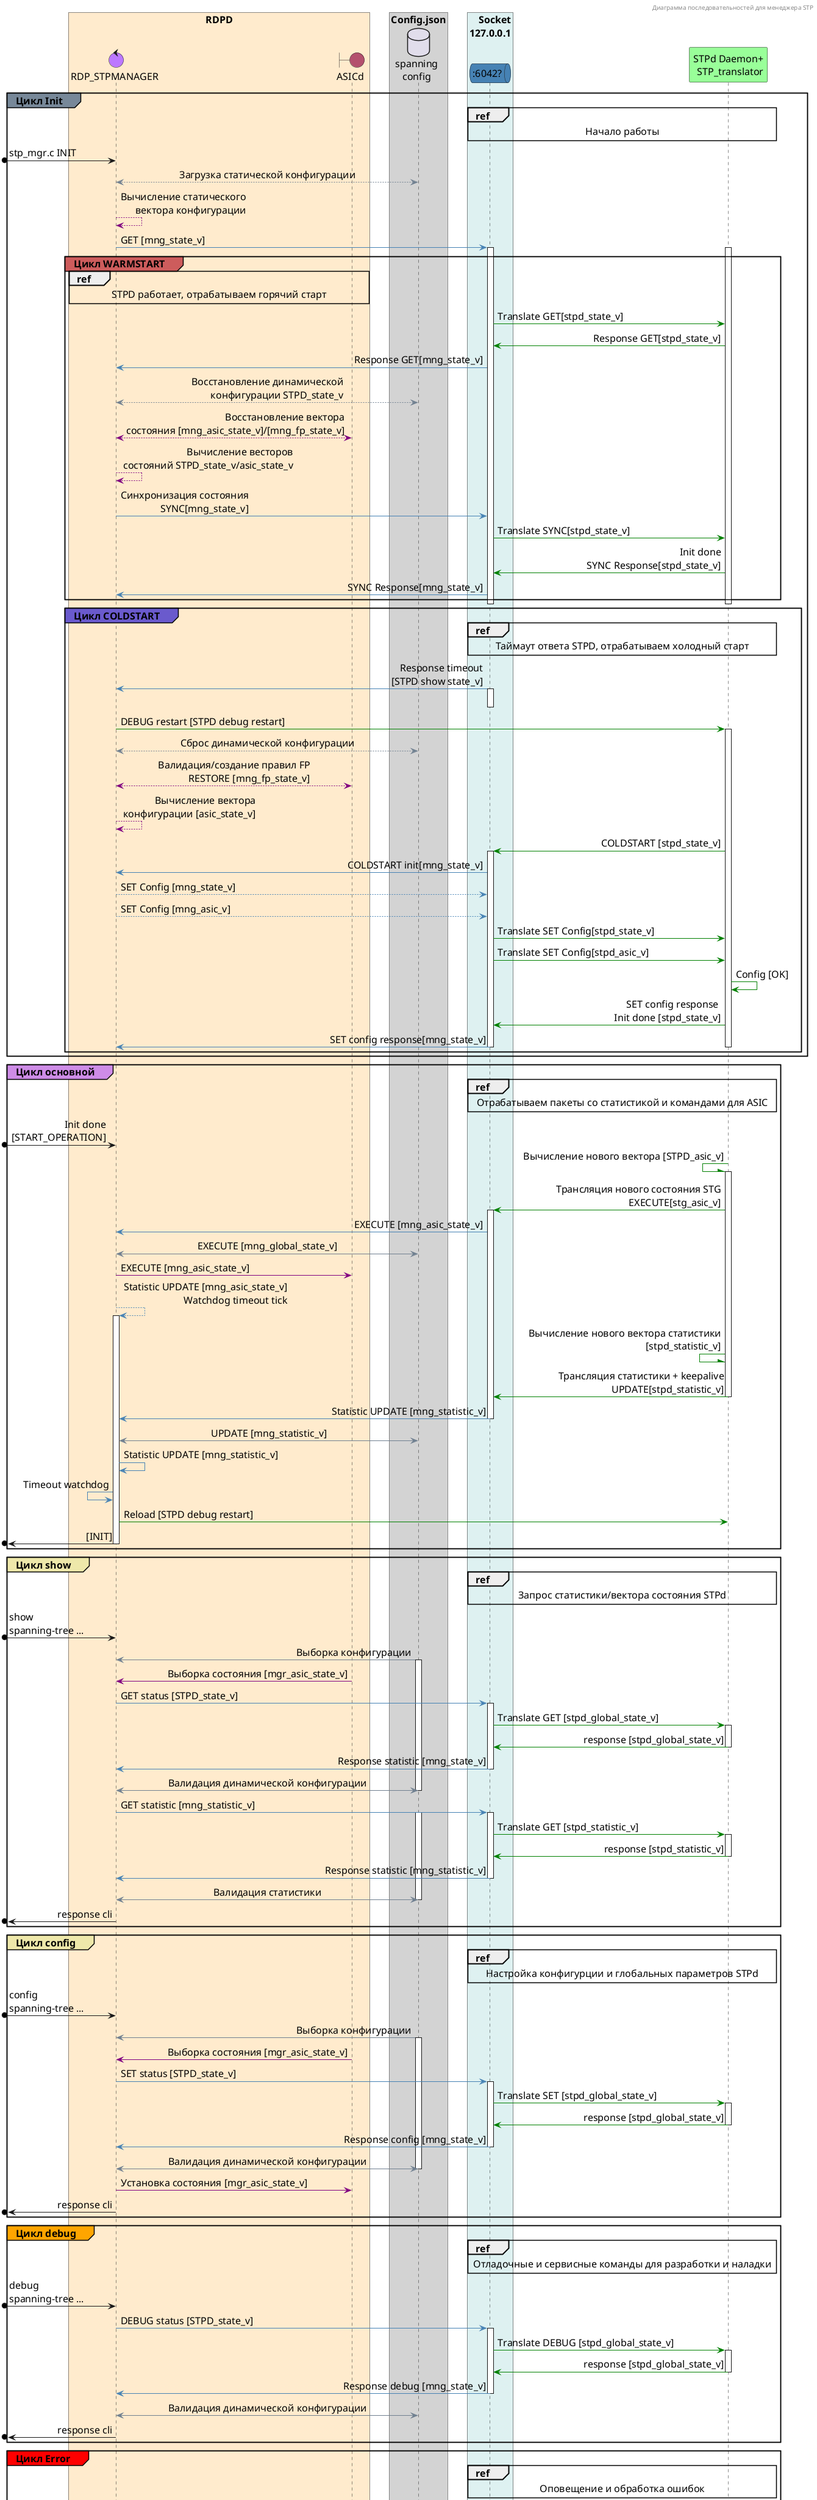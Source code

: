 @startuml

header Диаграмма последовательностей для менеджера STP
footer Page %page% of %lastpage%

skinparam shadowing<<no_shadow>> false
skinparam shadowing<<with_shadow>> true
skinparam sequenceMessageAlign direction

skinparam ParticipantPadding 12
skinparam BoxPadding 15

skinparam defaultFontSize 16
skinparam defaultFontName Papyrus


box "RDPD" #BlanchedAlmond
control "RDP_STPMANAGER" as RDPD #bc78ff
boundary "ASICd" as ASIC #b4506e
end box

box "Config.json" #LightGrey
database "spanning\nconfig" as CONFIG #e1ddeb
' collections "NETLINK_IF" as Netlink #dfa800
end box

box "  Socket\r127.0.0.1"#def1f1
queue ":6042?" as Socket #SteelBlue
' collections "NETLINK_IF" as Netlink #dfa800
end box

participant "STPd Daemon+\r STP_translator" as Daemon #99FF99


group#LightSlateGrey Цикл Init
    ref over Socket, Daemon : Начало работы
    [o-> RDPD : stp_mgr.c INIT
    RDPD <-[#SlateGrey]-> CONFIG : Загрузка статической конфигурации
    RDPD -[#purple]-> RDPD : Вычисление статического\r вектора конфигурации
    RDPD -[#SteelBlue]> Socket : GET [mng_state_v]
    activate Socket
    activate Daemon
    group#IndianRed Цикл WARMSTART
        ref over RDPD, ASIC : STPD работает, отрабатываем горячий старт
        Daemon <[#green]- Socket : Translate GET[stpd_state_v]
        Daemon -[#green]> Socket : Response GET[stpd_state_v]
        Socket -[#SteelBlue]> RDPD : Response GET[mng_state_v]
        RDPD <-[#SlateGrey]-> CONFIG : Восстановление динамической\r конфигурации STPD_state_v
        RDPD <-[#purple]-> ASIC : Восстановление вектора\r состояния [mng_asic_state_v]/[mng_fp_state_v]
        RDPD -[#purple]-> RDPD : Вычисление весторов\r состояний STPD_state_v/asic_state_v
        RDPD -[#SteelBlue]> Socket : Синхронизация состояния\r SYNC[mng_state_v]
        Daemon <[#green]- Socket : Translate SYNC[stpd_state_v]
        Daemon [#green]-> Socket : Init done\r SYNC Response[stpd_state_v]
        Socket -[#SteelBlue]> RDPD : SYNC Response[mng_state_v]
    end
    deactivate Socket
    deactivate Daemon

    group#SlateBlue Цикл COLDSTART
        ref over Socket, Daemon : Таймаут ответа STPD, отрабатываем холодный старт
        Socket -[#SteelBlue]> RDPD : Response timeout\r[STPD show state_v]
        activate Socket
        deactivate Socket
        RDPD -[#green]> Daemon : DEBUG restart [STPD debug restart]
        activate Daemon
        RDPD <-[#SlateGrey]-> CONFIG : Сброс динамической конфигурации
        RDPD <-[#purple]-> ASIC : Валидация/создание правил FP\r RESTORE [mng_fp_state_v]
        RDPD -[#purple]-> RDPD : Вычисление вектора\r конфигурации [asic_state_v]
        Daemon [#green]-> Socket : COLDSTART [stpd_state_v]
        activate Socket
        Socket -[#SteelBlue]> RDPD : COLDSTART init[mng_state_v]
        RDPD --[#SteelBlue]> Socket : SET Config [mng_state_v]
        RDPD --[#SteelBlue]> Socket : SET Config [mng_asic_v]
        Daemon <[#green]- Socket : Translate SET Config[stpd_state_v]
        Daemon <[#green]- Socket : Translate SET Config[stpd_asic_v]
        Daemon [#green]-> Daemon : Config [OK]
        Daemon [#green]-> Socket : SET config response \r Init done [stpd_state_v]
        Socket -[#SteelBlue]> RDPD : SET config response[mng_state_v]
        deactivate Socket
        deactivate Daemon
    end
    ' Netlink --[#df7000]> Daemon : Получение всех актуальных интерфейсов системы
    ' Daemon -[#purple]> RDPD : Валидация Field-Processor ASIC
    ' RDPD <-[#b4506e]> ASIC : Sync FP ASIC
end


group#ce8ce7 Цикл основной
    ref over Socket, Daemon : Отрабатываем пакеты со статистикой и командами для ASIC
    [o-> RDPD : Init done\r [START_OPERATION]
    Daemon /-[#green] Daemon : Вычисление нового вектора [STPD_asic_v]
    activate Daemon
    Daemon [#green]-> Socket : Трансляция нового состояния STG\r EXECUTE[stg_asic_v]
    activate Socket
    RDPD <-[#SteelBlue]Socket : EXECUTE [mng_asic_state_v]
    RDPD <[#SlateGrey]-> CONFIG : EXECUTE [mng_global_state_v]
    RDPD [#purple]-> ASIC : EXECUTE [mng_asic_state_v]
    RDPD --[#SteelBlue]> RDPD : Statistic UPDATE [mng_asic_state_v]\rWatchdog timeout tick
    activate RDPD
    Daemon /-[#green] Daemon : Вычисление нового вектора статистики\r [stpd_statistic_v]
    Daemon [#green]-> Socket : Трансляция статистики + keepalive\r UPDATE[stpd_statistic_v]
    deactivate Daemon
    RDPD <-[#SteelBlue]Socket : Statistic UPDATE [mng_statistic_v]
    deactivate Socket
    RDPD <[#SlateGrey]-> CONFIG : UPDATE [mng_statistic_v]

    RDPD -[#SteelBlue]> RDPD : Statistic UPDATE [mng_statistic_v]
    RDPD <-[#SteelBlue]RDPD : Timeout watchdog
    RDPD -[#green]> Daemon : Reload [STPD debug restart]

    [o<- RDPD : [INIT]
    deactivate RDPD
end


group#PaleGoldenRod Цикл show
    ref over Socket, Daemon : Запрос статистики/вектора состояния STPd
    [o-> RDPD : show\nspanning-tree ...
    RDPD <-[#SlateGrey] CONFIG : Выборка конфигурации
    activate CONFIG
    RDPD <-[#purple] ASIC : Выборка состояния [mgr_asic_state_v]
    RDPD -[#SteelBlue]> Socket : GET status [STPD_state_v]
    activate Socket
    Daemon <-[#green] Socket : Translate GET [stpd_global_state_v]
    activate Daemon
    Daemon [#green]-> Socket : response [stpd_global_state_v]
    deactivate Daemon
    RDPD <-[#SteelBlue] Socket : Response statistic [mng_state_v]
    deactivate Socket
    RDPD <[#SlateGrey]-> CONFIG : Валидация динамической конфигурации
    deactivate CONFIG

    RDPD -[#SteelBlue]> Socket : GET statistic [mng_statistic_v]
    activate CONFIG
    activate Socket
    Daemon <-[#green] Socket : Translate GET [stpd_statistic_v]
    activate Daemon
    Daemon [#green]-> Socket : response [stpd_statistic_v]
    deactivate Daemon
    RDPD <-[#SteelBlue] Socket : Response statistic [mng_statistic_v]
    deactivate Socket
    RDPD <[#SlateGrey]-> CONFIG : Валидация статистики
    deactivate CONFIG
    [o<- RDPD : response cli
end


group#PaleGoldenRod Цикл config
    ref over Socket, Daemon : Настройка конфигурции и глобальных параметров STPd
    [o-> RDPD : config\nspanning-tree ...
    RDPD <-[#SlateGrey] CONFIG : Выборка конфигурации
    activate CONFIG
    RDPD <-[#purple] ASIC : Выборка состояния [mgr_asic_state_v]
    RDPD -[#SteelBlue]> Socket : SET status [STPD_state_v]
    activate Socket
    Daemon <-[#green] Socket : Translate SET [stpd_global_state_v]
    activate Daemon
    Daemon [#green]-> Socket : response [stpd_global_state_v]
    deactivate Daemon
    RDPD <-[#SteelBlue] Socket : Response config [mng_state_v]
    deactivate Socket
    RDPD <[#SlateGrey]-> CONFIG : Валидация динамической конфигурации
    deactivate CONFIG
    RDPD [#purple]-> ASIC : Установка состояния [mgr_asic_state_v]
    [o<- RDPD : response cli
end

group#Orange Цикл debug
    ref over Socket, Daemon : Отладочные и сервисные команды для разработки и наладки
    [o-> RDPD : debug\nspanning-tree ...
    RDPD -[#SteelBlue]> Socket : DEBUG status [STPD_state_v]
    activate Socket
    Daemon <-[#green] Socket : Translate DEBUG [stpd_global_state_v]
    activate Daemon
    Daemon [#green]-> Socket : response [stpd_global_state_v]
    deactivate Daemon
    RDPD <-[#SteelBlue] Socket : Response debug [mng_state_v]
    deactivate Socket
    RDPD <[#SlateGrey]-> CONFIG : Валидация динамической конфигурации
    deactivate CONFIG
    [o<- RDPD : response cli
end


group#Red Цикл Error
    ref over Socket, Daemon : Оповещение и обработка ошибок
    activate Daemon
    Daemon /-[#green] Daemon : Регистрация ошибки\r [stpd_error_v]
    Daemon [#green]-> Socket : Трансляция состояния ошибки\r + аргументы ERROR[stpd_error_v]
    deactivate Daemon
    RDPD <-[#SteelBlue]Socket : Statistic ERROR [mng_error_v]
    deactivate Socket
    RDPD <[#SlateGrey]-> CONFIG : UPDATE [mng_error_v]
    RDPD -[#SteelBlue]> RDPD : Error Handle [mng_error_v]
    RDPD -[#green]> Daemon : Reload [STPD debug restart]
    [o<- RDPD : [INIT]
    deactivate RDPD
end


@enduml
